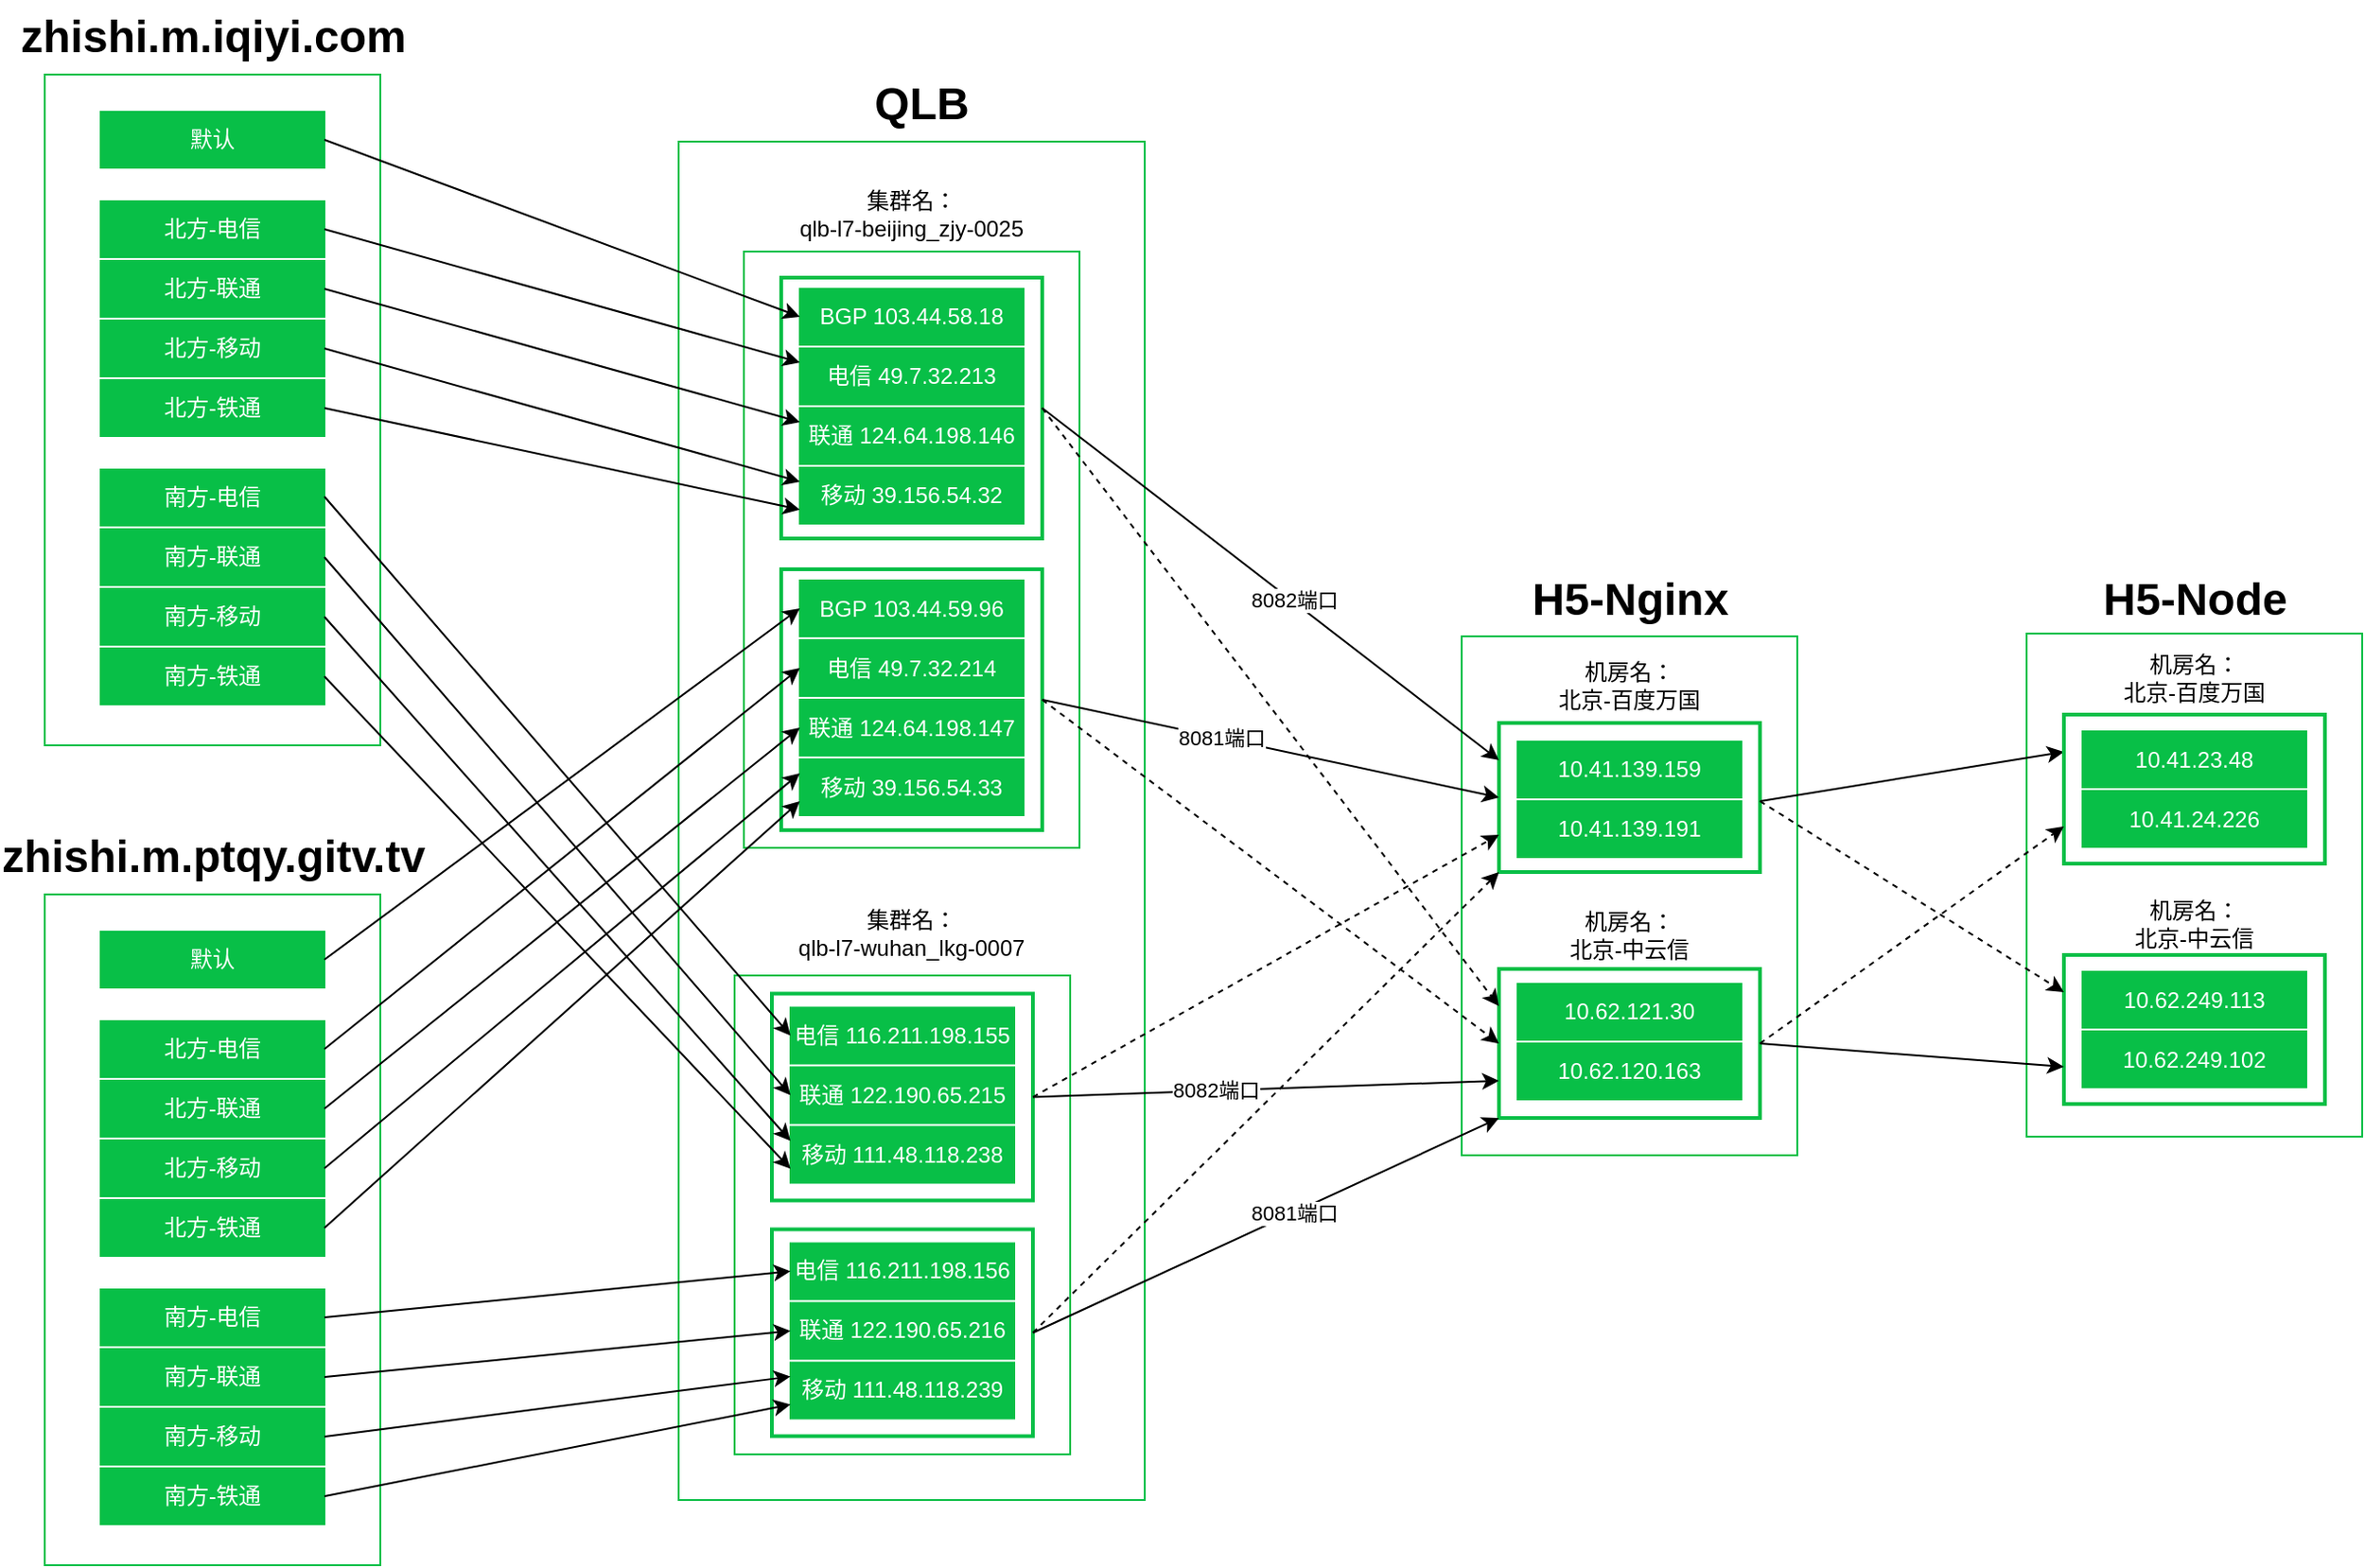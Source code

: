 <mxfile version="13.8.0" type="github">
  <diagram id="PTMg1u51SxhHFxMFI1Iv" name="Page-1">
    <mxGraphModel dx="1422" dy="745" grid="1" gridSize="10" guides="1" tooltips="1" connect="1" arrows="1" fold="1" page="1" pageScale="1" pageWidth="827" pageHeight="1169" math="0" shadow="0">
      <root>
        <mxCell id="0" />
        <mxCell id="1" parent="0" />
        <mxCell id="zgCXvpmsFmZABPy9Vd7O-10" value="" style="rounded=0;whiteSpace=wrap;html=1;strokeColor=#08bf47;" parent="1" vertex="1">
          <mxGeometry x="80" y="160" width="180" height="360" as="geometry" />
        </mxCell>
        <mxCell id="zgCXvpmsFmZABPy9Vd7O-1" value="&lt;font color=&quot;#ffffff&quot;&gt;默认&lt;/font&gt;" style="rounded=0;whiteSpace=wrap;html=1;strokeColor=#08bf47;fillColor=#08bf47;" parent="1" vertex="1">
          <mxGeometry x="110" y="180" width="120" height="30" as="geometry" />
        </mxCell>
        <mxCell id="zgCXvpmsFmZABPy9Vd7O-5" value="zhishi.m.iqiyi.com" style="text;strokeColor=none;fillColor=none;html=1;fontSize=24;fontStyle=1;verticalAlign=middle;align=center;" parent="1" vertex="1">
          <mxGeometry x="120" y="120" width="100" height="40" as="geometry" />
        </mxCell>
        <mxCell id="zgCXvpmsFmZABPy9Vd7O-6" value="&lt;font color=&quot;#ffffff&quot;&gt;北方-电信&lt;/font&gt;" style="rounded=0;whiteSpace=wrap;html=1;strokeColor=#08bf47;fillColor=#08bf47;" parent="1" vertex="1">
          <mxGeometry x="110" y="228" width="120" height="30" as="geometry" />
        </mxCell>
        <mxCell id="zgCXvpmsFmZABPy9Vd7O-7" value="&lt;font color=&quot;#ffffff&quot;&gt;北方-联通&lt;/font&gt;" style="rounded=0;whiteSpace=wrap;html=1;strokeColor=#08bf47;fillColor=#08bf47;" parent="1" vertex="1">
          <mxGeometry x="110" y="260" width="120" height="30" as="geometry" />
        </mxCell>
        <mxCell id="zgCXvpmsFmZABPy9Vd7O-8" value="&lt;font color=&quot;#ffffff&quot;&gt;北方-移动&lt;/font&gt;" style="rounded=0;whiteSpace=wrap;html=1;strokeColor=#08bf47;fillColor=#08bf47;" parent="1" vertex="1">
          <mxGeometry x="110" y="292" width="120" height="30" as="geometry" />
        </mxCell>
        <mxCell id="zgCXvpmsFmZABPy9Vd7O-9" value="&lt;font color=&quot;#ffffff&quot;&gt;北方-铁通&lt;/font&gt;" style="rounded=0;whiteSpace=wrap;html=1;strokeColor=#08bf47;fillColor=#08bf47;" parent="1" vertex="1">
          <mxGeometry x="110" y="324" width="120" height="30" as="geometry" />
        </mxCell>
        <mxCell id="zgCXvpmsFmZABPy9Vd7O-11" value="&lt;font color=&quot;#ffffff&quot;&gt;南方-电信&lt;/font&gt;" style="rounded=0;whiteSpace=wrap;html=1;fillColor=#08bf47;strokeColor=#08bf47;" parent="1" vertex="1">
          <mxGeometry x="110" y="372" width="120" height="30" as="geometry" />
        </mxCell>
        <mxCell id="zgCXvpmsFmZABPy9Vd7O-12" value="&lt;font color=&quot;#ffffff&quot;&gt;南方-联通&lt;/font&gt;" style="rounded=0;whiteSpace=wrap;html=1;fillColor=#08bf47;strokeColor=#08bf47;" parent="1" vertex="1">
          <mxGeometry x="110" y="404" width="120" height="30" as="geometry" />
        </mxCell>
        <mxCell id="zgCXvpmsFmZABPy9Vd7O-13" value="&lt;font color=&quot;#ffffff&quot;&gt;南方-移动&lt;/font&gt;" style="rounded=0;whiteSpace=wrap;html=1;fillColor=#08bf47;strokeColor=#08bf47;" parent="1" vertex="1">
          <mxGeometry x="110" y="436" width="120" height="30" as="geometry" />
        </mxCell>
        <mxCell id="zgCXvpmsFmZABPy9Vd7O-14" value="&lt;font color=&quot;#ffffff&quot;&gt;南方-铁通&lt;/font&gt;" style="rounded=0;whiteSpace=wrap;html=1;fillColor=#08bf47;strokeColor=#08bf47;" parent="1" vertex="1">
          <mxGeometry x="110" y="468" width="120" height="30" as="geometry" />
        </mxCell>
        <mxCell id="zgCXvpmsFmZABPy9Vd7O-15" value="" style="rounded=0;whiteSpace=wrap;html=1;strokeColor=#08bf47;" parent="1" vertex="1">
          <mxGeometry x="420" y="196" width="250" height="729" as="geometry" />
        </mxCell>
        <mxCell id="zgCXvpmsFmZABPy9Vd7O-16" value="QLB" style="text;strokeColor=none;fillColor=none;html=1;fontSize=24;fontStyle=1;verticalAlign=middle;align=center;" parent="1" vertex="1">
          <mxGeometry x="500" y="156" width="100" height="40" as="geometry" />
        </mxCell>
        <mxCell id="zgCXvpmsFmZABPy9Vd7O-17" value="&lt;div&gt;集群名：&lt;/div&gt;&lt;div&gt;qlb-l7-beijing_zjy-0025&lt;/div&gt;" style="text;html=1;strokeColor=none;fillColor=none;align=center;verticalAlign=middle;whiteSpace=wrap;rounded=0;" parent="1" vertex="1">
          <mxGeometry x="475" y="225" width="140" height="20" as="geometry" />
        </mxCell>
        <mxCell id="zgCXvpmsFmZABPy9Vd7O-22" value="&lt;div&gt;集群名：&lt;/div&gt;&lt;div&gt;qlb-l7-wuhan_lkg-0007&lt;/div&gt;" style="text;html=1;strokeColor=none;fillColor=none;align=center;verticalAlign=middle;whiteSpace=wrap;rounded=0;" parent="1" vertex="1">
          <mxGeometry x="475" y="610.5" width="140" height="20" as="geometry" />
        </mxCell>
        <mxCell id="zgCXvpmsFmZABPy9Vd7O-35" value="" style="rounded=0;whiteSpace=wrap;html=1;strokeColor=#08bf47;" parent="1" vertex="1">
          <mxGeometry x="840" y="461.5" width="180" height="278.5" as="geometry" />
        </mxCell>
        <mxCell id="zgCXvpmsFmZABPy9Vd7O-36" value="H5-Nginx" style="text;strokeColor=none;fillColor=none;html=1;fontSize=24;fontStyle=1;verticalAlign=middle;align=center;" parent="1" vertex="1">
          <mxGeometry x="880" y="421.5" width="100" height="40" as="geometry" />
        </mxCell>
        <mxCell id="zgCXvpmsFmZABPy9Vd7O-39" value="&lt;div&gt;机房名：&lt;/div&gt;&lt;div&gt;北京-百度万国&lt;/div&gt;" style="text;html=1;strokeColor=none;fillColor=none;align=center;verticalAlign=middle;whiteSpace=wrap;rounded=0;" parent="1" vertex="1">
          <mxGeometry x="860" y="477.5" width="140" height="20" as="geometry" />
        </mxCell>
        <mxCell id="zgCXvpmsFmZABPy9Vd7O-42" value="&lt;div&gt;机房名：&lt;/div&gt;&lt;div&gt;北京-中云信&lt;/div&gt;" style="text;html=1;strokeColor=none;fillColor=none;align=center;verticalAlign=middle;whiteSpace=wrap;rounded=0;" parent="1" vertex="1">
          <mxGeometry x="860" y="611.5" width="140" height="20" as="geometry" />
        </mxCell>
        <mxCell id="zgCXvpmsFmZABPy9Vd7O-51" value="" style="rounded=0;whiteSpace=wrap;html=1;strokeColor=#08bf47;" parent="1" vertex="1">
          <mxGeometry x="1143" y="460" width="180" height="270" as="geometry" />
        </mxCell>
        <mxCell id="zgCXvpmsFmZABPy9Vd7O-52" value="H5-Node" style="text;strokeColor=none;fillColor=none;html=1;fontSize=24;fontStyle=1;verticalAlign=middle;align=center;" parent="1" vertex="1">
          <mxGeometry x="1183" y="421.5" width="100" height="40" as="geometry" />
        </mxCell>
        <mxCell id="zgCXvpmsFmZABPy9Vd7O-53" value="&lt;div&gt;机房名：&lt;/div&gt;&lt;div&gt;北京-百度万国&lt;/div&gt;" style="text;html=1;strokeColor=none;fillColor=none;align=center;verticalAlign=middle;whiteSpace=wrap;rounded=0;" parent="1" vertex="1">
          <mxGeometry x="1163" y="473.5" width="140" height="20" as="geometry" />
        </mxCell>
        <mxCell id="zgCXvpmsFmZABPy9Vd7O-56" value="&lt;div&gt;机房名：&lt;/div&gt;&lt;div&gt;北京-中云信&lt;/div&gt;" style="text;html=1;strokeColor=none;fillColor=none;align=center;verticalAlign=middle;whiteSpace=wrap;rounded=0;" parent="1" vertex="1">
          <mxGeometry x="1163" y="605.5" width="140" height="20" as="geometry" />
        </mxCell>
        <mxCell id="zgCXvpmsFmZABPy9Vd7O-59" value="" style="rounded=0;whiteSpace=wrap;html=1;strokeColor=#08bf47;fillColor=#fff;strokeWidth=2;" parent="1" vertex="1">
          <mxGeometry x="860" y="508" width="140" height="80" as="geometry" />
        </mxCell>
        <mxCell id="zgCXvpmsFmZABPy9Vd7O-40" value="&lt;font color=&quot;#ffffff&quot;&gt;10.41.139.159&lt;/font&gt;" style="rounded=0;whiteSpace=wrap;html=1;strokeColor=#08bf47;fillColor=#08bf47;" parent="1" vertex="1">
          <mxGeometry x="870" y="518" width="120" height="30" as="geometry" />
        </mxCell>
        <mxCell id="zgCXvpmsFmZABPy9Vd7O-41" value="&lt;font color=&quot;#ffffff&quot;&gt;10.41.139.191&lt;/font&gt;" style="rounded=0;whiteSpace=wrap;html=1;strokeColor=#08bf47;fillColor=#08bf47;" parent="1" vertex="1">
          <mxGeometry x="870" y="550" width="120" height="30" as="geometry" />
        </mxCell>
        <mxCell id="zgCXvpmsFmZABPy9Vd7O-60" value="" style="rounded=0;whiteSpace=wrap;html=1;strokeColor=#08bf47;fillColor=#fff;strokeWidth=2;" parent="1" vertex="1">
          <mxGeometry x="860" y="640" width="140" height="80" as="geometry" />
        </mxCell>
        <mxCell id="zgCXvpmsFmZABPy9Vd7O-61" value="&lt;span style=&quot;color: rgb(255 , 255 , 255)&quot;&gt;10.62.121.30&lt;/span&gt;" style="rounded=0;whiteSpace=wrap;html=1;strokeColor=#08bf47;fillColor=#08bf47;" parent="1" vertex="1">
          <mxGeometry x="870" y="648" width="120" height="30" as="geometry" />
        </mxCell>
        <mxCell id="zgCXvpmsFmZABPy9Vd7O-62" value="&lt;span style=&quot;color: rgb(255 , 255 , 255)&quot;&gt;10.62.120.163&lt;/span&gt;" style="rounded=0;whiteSpace=wrap;html=1;strokeColor=#08bf47;fillColor=#08bf47;" parent="1" vertex="1">
          <mxGeometry x="870" y="680" width="120" height="30" as="geometry" />
        </mxCell>
        <mxCell id="zgCXvpmsFmZABPy9Vd7O-70" value="" style="endArrow=classic;html=1;entryX=0;entryY=0.25;entryDx=0;entryDy=0;" parent="1" target="zgCXvpmsFmZABPy9Vd7O-71" edge="1">
          <mxGeometry width="50" height="50" relative="1" as="geometry">
            <mxPoint x="1000" y="550" as="sourcePoint" />
            <mxPoint x="1100" y="543" as="targetPoint" />
          </mxGeometry>
        </mxCell>
        <mxCell id="zgCXvpmsFmZABPy9Vd7O-71" value="" style="rounded=0;whiteSpace=wrap;html=1;strokeColor=#08bf47;fillColor=#fff;strokeWidth=2;" parent="1" vertex="1">
          <mxGeometry x="1163" y="503.5" width="140" height="80" as="geometry" />
        </mxCell>
        <mxCell id="zgCXvpmsFmZABPy9Vd7O-54" value="&lt;font color=&quot;#ffffff&quot;&gt;10.41.23.48&lt;/font&gt;" style="rounded=0;whiteSpace=wrap;html=1;strokeColor=#08bf47;fillColor=#08bf47;" parent="1" vertex="1">
          <mxGeometry x="1173" y="512.5" width="120" height="30" as="geometry" />
        </mxCell>
        <mxCell id="zgCXvpmsFmZABPy9Vd7O-55" value="&lt;font color=&quot;#ffffff&quot;&gt;10.41.24.226&lt;/font&gt;" style="rounded=0;whiteSpace=wrap;html=1;strokeColor=#08bf47;fillColor=#08bf47;" parent="1" vertex="1">
          <mxGeometry x="1173" y="544.5" width="120" height="30" as="geometry" />
        </mxCell>
        <mxCell id="zgCXvpmsFmZABPy9Vd7O-72" value="" style="rounded=0;whiteSpace=wrap;html=1;strokeColor=#08bf47;fillColor=#fff;strokeWidth=2;" parent="1" vertex="1">
          <mxGeometry x="1163" y="632.5" width="140" height="80" as="geometry" />
        </mxCell>
        <mxCell id="zgCXvpmsFmZABPy9Vd7O-57" value="&lt;font color=&quot;#ffffff&quot;&gt;10.62.249.113&lt;/font&gt;" style="rounded=0;whiteSpace=wrap;html=1;strokeColor=#08bf47;fillColor=#08bf47;" parent="1" vertex="1">
          <mxGeometry x="1173" y="641.5" width="120" height="30" as="geometry" />
        </mxCell>
        <mxCell id="zgCXvpmsFmZABPy9Vd7O-58" value="&lt;font color=&quot;#ffffff&quot;&gt;10.62.249.102&lt;/font&gt;" style="rounded=0;whiteSpace=wrap;html=1;strokeColor=#08bf47;fillColor=#08bf47;" parent="1" vertex="1">
          <mxGeometry x="1173" y="673.5" width="120" height="30" as="geometry" />
        </mxCell>
        <mxCell id="zgCXvpmsFmZABPy9Vd7O-74" value="" style="endArrow=classic;html=1;entryX=0;entryY=0.75;entryDx=0;entryDy=0;exitX=1;exitY=0.5;exitDx=0;exitDy=0;" parent="1" source="zgCXvpmsFmZABPy9Vd7O-60" target="zgCXvpmsFmZABPy9Vd7O-72" edge="1">
          <mxGeometry width="50" height="50" relative="1" as="geometry">
            <mxPoint x="1000" y="669.5" as="sourcePoint" />
            <mxPoint x="1163" y="656.5" as="targetPoint" />
          </mxGeometry>
        </mxCell>
        <mxCell id="zgCXvpmsFmZABPy9Vd7O-75" value="" style="endArrow=classic;html=1;entryX=0;entryY=0.75;entryDx=0;entryDy=0;exitX=1;exitY=0.5;exitDx=0;exitDy=0;dashed=1;" parent="1" source="zgCXvpmsFmZABPy9Vd7O-60" target="zgCXvpmsFmZABPy9Vd7O-71" edge="1">
          <mxGeometry width="50" height="50" relative="1" as="geometry">
            <mxPoint x="1070" y="621" as="sourcePoint" />
            <mxPoint x="1170" y="529" as="targetPoint" />
          </mxGeometry>
        </mxCell>
        <mxCell id="zgCXvpmsFmZABPy9Vd7O-96" value="" style="endArrow=classic;html=1;entryX=0;entryY=0.25;entryDx=0;entryDy=0;exitX=1;exitY=0.5;exitDx=0;exitDy=0;dashed=1;" parent="1" target="zgCXvpmsFmZABPy9Vd7O-72" edge="1">
          <mxGeometry width="50" height="50" relative="1" as="geometry">
            <mxPoint x="1000" y="550" as="sourcePoint" />
            <mxPoint x="1040" y="584" as="targetPoint" />
          </mxGeometry>
        </mxCell>
        <mxCell id="zgCXvpmsFmZABPy9Vd7O-115" value="" style="rounded=0;whiteSpace=wrap;html=1;strokeColor=#08bf47;" parent="1" vertex="1">
          <mxGeometry x="80" y="600" width="180" height="360" as="geometry" />
        </mxCell>
        <mxCell id="zgCXvpmsFmZABPy9Vd7O-116" value="&lt;font color=&quot;#ffffff&quot;&gt;默认&lt;/font&gt;" style="rounded=0;whiteSpace=wrap;html=1;strokeColor=#08bf47;fillColor=#08bf47;" parent="1" vertex="1">
          <mxGeometry x="110" y="620" width="120" height="30" as="geometry" />
        </mxCell>
        <mxCell id="zgCXvpmsFmZABPy9Vd7O-117" value="zhishi.m.ptqy.gitv.tv" style="text;strokeColor=none;fillColor=none;html=1;fontSize=24;fontStyle=1;verticalAlign=middle;align=center;" parent="1" vertex="1">
          <mxGeometry x="120" y="560" width="100" height="40" as="geometry" />
        </mxCell>
        <mxCell id="zgCXvpmsFmZABPy9Vd7O-118" value="&lt;font color=&quot;#ffffff&quot;&gt;北方-电信&lt;/font&gt;" style="rounded=0;whiteSpace=wrap;html=1;strokeColor=#08bf47;fillColor=#08bf47;" parent="1" vertex="1">
          <mxGeometry x="110" y="668" width="120" height="30" as="geometry" />
        </mxCell>
        <mxCell id="zgCXvpmsFmZABPy9Vd7O-119" value="&lt;font color=&quot;#ffffff&quot;&gt;北方-联通&lt;/font&gt;" style="rounded=0;whiteSpace=wrap;html=1;strokeColor=#08bf47;fillColor=#08bf47;" parent="1" vertex="1">
          <mxGeometry x="110" y="700" width="120" height="30" as="geometry" />
        </mxCell>
        <mxCell id="zgCXvpmsFmZABPy9Vd7O-120" value="&lt;font color=&quot;#ffffff&quot;&gt;北方-移动&lt;/font&gt;" style="rounded=0;whiteSpace=wrap;html=1;strokeColor=#08bf47;fillColor=#08bf47;" parent="1" vertex="1">
          <mxGeometry x="110" y="732" width="120" height="30" as="geometry" />
        </mxCell>
        <mxCell id="zgCXvpmsFmZABPy9Vd7O-121" value="&lt;font color=&quot;#ffffff&quot;&gt;北方-铁通&lt;/font&gt;" style="rounded=0;whiteSpace=wrap;html=1;strokeColor=#08bf47;fillColor=#08bf47;" parent="1" vertex="1">
          <mxGeometry x="110" y="764" width="120" height="30" as="geometry" />
        </mxCell>
        <mxCell id="zgCXvpmsFmZABPy9Vd7O-122" value="&lt;font color=&quot;#ffffff&quot;&gt;南方-电信&lt;/font&gt;" style="rounded=0;whiteSpace=wrap;html=1;fillColor=#08bf47;strokeColor=#08bf47;" parent="1" vertex="1">
          <mxGeometry x="110" y="812" width="120" height="30" as="geometry" />
        </mxCell>
        <mxCell id="zgCXvpmsFmZABPy9Vd7O-123" value="&lt;font color=&quot;#ffffff&quot;&gt;南方-联通&lt;/font&gt;" style="rounded=0;whiteSpace=wrap;html=1;fillColor=#08bf47;strokeColor=#08bf47;" parent="1" vertex="1">
          <mxGeometry x="110" y="844" width="120" height="30" as="geometry" />
        </mxCell>
        <mxCell id="zgCXvpmsFmZABPy9Vd7O-124" value="&lt;font color=&quot;#ffffff&quot;&gt;南方-移动&lt;/font&gt;" style="rounded=0;whiteSpace=wrap;html=1;fillColor=#08bf47;strokeColor=#08bf47;" parent="1" vertex="1">
          <mxGeometry x="110" y="876" width="120" height="30" as="geometry" />
        </mxCell>
        <mxCell id="zgCXvpmsFmZABPy9Vd7O-125" value="&lt;font color=&quot;#ffffff&quot;&gt;南方-铁通&lt;/font&gt;" style="rounded=0;whiteSpace=wrap;html=1;fillColor=#08bf47;strokeColor=#08bf47;" parent="1" vertex="1">
          <mxGeometry x="110" y="908" width="120" height="30" as="geometry" />
        </mxCell>
        <mxCell id="zgCXvpmsFmZABPy9Vd7O-151" value="8081端口" style="text;html=1;strokeColor=none;fillColor=none;align=center;verticalAlign=middle;whiteSpace=wrap;rounded=0;" parent="1" vertex="1">
          <mxGeometry x="520" y="709.5" width="60" height="20" as="geometry" />
        </mxCell>
        <mxCell id="4-p42KqzaTwi1j-0nGxr-1" value="" style="rounded=0;whiteSpace=wrap;html=1;strokeColor=#08bf47;fillColor=#fff;strokeWidth=1;" vertex="1" parent="1">
          <mxGeometry x="455" y="255" width="180" height="320" as="geometry" />
        </mxCell>
        <mxCell id="zgCXvpmsFmZABPy9Vd7O-64" value="" style="rounded=0;whiteSpace=wrap;html=1;strokeColor=#08bf47;fillColor=#fff;strokeWidth=2;" parent="1" vertex="1">
          <mxGeometry x="475" y="269" width="140" height="140" as="geometry" />
        </mxCell>
        <mxCell id="zgCXvpmsFmZABPy9Vd7O-18" value="&lt;font color=&quot;#ffffff&quot;&gt;BGP 103.44.58.18&lt;/font&gt;" style="rounded=0;whiteSpace=wrap;html=1;strokeColor=#08bf47;fillColor=#08bf47;" parent="1" vertex="1">
          <mxGeometry x="485" y="275" width="120" height="30" as="geometry" />
        </mxCell>
        <mxCell id="zgCXvpmsFmZABPy9Vd7O-19" value="&lt;font color=&quot;#ffffff&quot;&gt;电信 49.7.32.213&lt;/font&gt;" style="rounded=0;whiteSpace=wrap;html=1;strokeColor=#08bf47;fillColor=#08bf47;" parent="1" vertex="1">
          <mxGeometry x="485" y="307" width="120" height="30" as="geometry" />
        </mxCell>
        <mxCell id="zgCXvpmsFmZABPy9Vd7O-20" value="&lt;font color=&quot;#ffffff&quot;&gt;联通 124.64.198.146&lt;/font&gt;" style="rounded=0;whiteSpace=wrap;html=1;strokeColor=#08bf47;fillColor=#08bf47;" parent="1" vertex="1">
          <mxGeometry x="485" y="339" width="120" height="30" as="geometry" />
        </mxCell>
        <mxCell id="zgCXvpmsFmZABPy9Vd7O-21" value="&lt;font color=&quot;#ffffff&quot;&gt;移动 39.156.54.32&lt;/font&gt;" style="rounded=0;whiteSpace=wrap;html=1;strokeColor=#08bf47;fillColor=#08bf47;" parent="1" vertex="1">
          <mxGeometry x="485" y="371" width="120" height="30" as="geometry" />
        </mxCell>
        <mxCell id="zgCXvpmsFmZABPy9Vd7O-130" value="" style="rounded=0;whiteSpace=wrap;html=1;strokeColor=#08bf47;fillColor=#fff;strokeWidth=2;" parent="1" vertex="1">
          <mxGeometry x="475" y="425.5" width="140" height="140" as="geometry" />
        </mxCell>
        <mxCell id="zgCXvpmsFmZABPy9Vd7O-131" value="&lt;font color=&quot;#ffffff&quot;&gt;BGP&amp;nbsp;&lt;/font&gt;&lt;span&gt;&lt;font color=&quot;#ffffff&quot;&gt;103.44.59.96&lt;/font&gt;&lt;br&gt;&lt;/span&gt;" style="rounded=0;whiteSpace=wrap;html=1;strokeColor=#08bf47;fillColor=#08bf47;" parent="1" vertex="1">
          <mxGeometry x="485" y="431.5" width="120" height="30" as="geometry" />
        </mxCell>
        <mxCell id="zgCXvpmsFmZABPy9Vd7O-132" value="&lt;font color=&quot;#ffffff&quot;&gt;电信&amp;nbsp;&lt;/font&gt;&lt;span&gt;&lt;font color=&quot;#ffffff&quot;&gt;49.7.32.214&lt;/font&gt;&lt;br&gt;&lt;/span&gt;" style="rounded=0;whiteSpace=wrap;html=1;strokeColor=#08bf47;fillColor=#08bf47;" parent="1" vertex="1">
          <mxGeometry x="485" y="463.5" width="120" height="30" as="geometry" />
        </mxCell>
        <mxCell id="zgCXvpmsFmZABPy9Vd7O-133" value="&lt;font color=&quot;#ffffff&quot;&gt;联通&amp;nbsp;&lt;/font&gt;&lt;span&gt;&lt;font color=&quot;#ffffff&quot;&gt;124.64.198.147&lt;/font&gt;&lt;br&gt;&lt;/span&gt;" style="rounded=0;whiteSpace=wrap;html=1;strokeColor=#08bf47;fillColor=#08bf47;" parent="1" vertex="1">
          <mxGeometry x="485" y="495.5" width="120" height="30" as="geometry" />
        </mxCell>
        <mxCell id="zgCXvpmsFmZABPy9Vd7O-134" value="&lt;font color=&quot;#ffffff&quot;&gt;移动&amp;nbsp;39.156.54.33&lt;/font&gt;" style="rounded=0;whiteSpace=wrap;html=1;strokeColor=#08bf47;fillColor=#08bf47;" parent="1" vertex="1">
          <mxGeometry x="485" y="527.5" width="120" height="30" as="geometry" />
        </mxCell>
        <mxCell id="4-p42KqzaTwi1j-0nGxr-2" value="" style="rounded=0;whiteSpace=wrap;html=1;strokeColor=#08bf47;fillColor=#fff;strokeWidth=1;" vertex="1" parent="1">
          <mxGeometry x="450" y="643.5" width="180" height="257" as="geometry" />
        </mxCell>
        <mxCell id="zgCXvpmsFmZABPy9Vd7O-65" value="" style="rounded=0;whiteSpace=wrap;html=1;strokeColor=#08bf47;fillColor=#fff;strokeWidth=2;" parent="1" vertex="1">
          <mxGeometry x="470" y="653.25" width="140" height="111" as="geometry" />
        </mxCell>
        <mxCell id="zgCXvpmsFmZABPy9Vd7O-23" value="&lt;font color=&quot;#ffffff&quot;&gt;电信 116.211.198.155&lt;/font&gt;" style="rounded=0;whiteSpace=wrap;html=1;strokeColor=#08bf47;fillColor=#08bf47;" parent="1" vertex="1">
          <mxGeometry x="480" y="660.75" width="120" height="30" as="geometry" />
        </mxCell>
        <mxCell id="zgCXvpmsFmZABPy9Vd7O-24" value="&lt;font color=&quot;#ffffff&quot;&gt;联通 122.190.65.215&lt;/font&gt;" style="rounded=0;whiteSpace=wrap;html=1;strokeColor=#08bf47;fillColor=#08bf47;" parent="1" vertex="1">
          <mxGeometry x="480" y="692.75" width="120" height="30" as="geometry" />
        </mxCell>
        <mxCell id="zgCXvpmsFmZABPy9Vd7O-25" value="&lt;font color=&quot;#ffffff&quot;&gt;移动 111.48.118.238&lt;/font&gt;" style="rounded=0;whiteSpace=wrap;html=1;strokeColor=#08bf47;fillColor=#08bf47;" parent="1" vertex="1">
          <mxGeometry x="480" y="724.75" width="120" height="30" as="geometry" />
        </mxCell>
        <mxCell id="zgCXvpmsFmZABPy9Vd7O-135" value="" style="rounded=0;whiteSpace=wrap;html=1;strokeColor=#08bf47;fillColor=#fff;strokeWidth=2;" parent="1" vertex="1">
          <mxGeometry x="470" y="779.75" width="140" height="111" as="geometry" />
        </mxCell>
        <mxCell id="zgCXvpmsFmZABPy9Vd7O-136" value="&lt;font color=&quot;#ffffff&quot;&gt;电信&amp;nbsp;&lt;/font&gt;&lt;span&gt;&lt;font color=&quot;#ffffff&quot;&gt;116.211.198.156&lt;/font&gt;&lt;br&gt;&lt;/span&gt;" style="rounded=0;whiteSpace=wrap;html=1;strokeColor=#08bf47;fillColor=#08bf47;" parent="1" vertex="1">
          <mxGeometry x="480" y="787.25" width="120" height="30" as="geometry" />
        </mxCell>
        <mxCell id="zgCXvpmsFmZABPy9Vd7O-137" value="&lt;font color=&quot;#ffffff&quot;&gt;联通&amp;nbsp;&lt;/font&gt;&lt;span&gt;&lt;font color=&quot;#ffffff&quot;&gt;122.190.65.216&lt;/font&gt;&lt;br&gt;&lt;/span&gt;" style="rounded=0;whiteSpace=wrap;html=1;strokeColor=#08bf47;fillColor=#08bf47;" parent="1" vertex="1">
          <mxGeometry x="480" y="819.25" width="120" height="30" as="geometry" />
        </mxCell>
        <mxCell id="zgCXvpmsFmZABPy9Vd7O-138" value="&lt;font color=&quot;#ffffff&quot;&gt;移动&amp;nbsp;&lt;/font&gt;&lt;span&gt;&lt;font color=&quot;#ffffff&quot;&gt;111.48.118.239&lt;/font&gt;&lt;br&gt;&lt;/span&gt;" style="rounded=0;whiteSpace=wrap;html=1;strokeColor=#08bf47;fillColor=#08bf47;" parent="1" vertex="1">
          <mxGeometry x="480" y="851.25" width="120" height="30" as="geometry" />
        </mxCell>
        <mxCell id="zgCXvpmsFmZABPy9Vd7O-78" value="" style="endArrow=classic;html=1;exitX=1;exitY=0.5;exitDx=0;exitDy=0;entryX=0;entryY=0.5;entryDx=0;entryDy=0;" parent="1" edge="1" target="zgCXvpmsFmZABPy9Vd7O-18" source="zgCXvpmsFmZABPy9Vd7O-1">
          <mxGeometry width="50" height="50" relative="1" as="geometry">
            <mxPoint x="230" y="275" as="sourcePoint" />
            <mxPoint x="420" y="296" as="targetPoint" />
          </mxGeometry>
        </mxCell>
        <mxCell id="4-p42KqzaTwi1j-0nGxr-4" value="" style="endArrow=classic;html=1;entryX=0;entryY=0.25;entryDx=0;entryDy=0;exitX=1;exitY=0.5;exitDx=0;exitDy=0;" edge="1" parent="1" source="zgCXvpmsFmZABPy9Vd7O-6" target="zgCXvpmsFmZABPy9Vd7O-19">
          <mxGeometry width="50" height="50" relative="1" as="geometry">
            <mxPoint x="230" y="243" as="sourcePoint" />
            <mxPoint x="485" y="337.5" as="targetPoint" />
          </mxGeometry>
        </mxCell>
        <mxCell id="4-p42KqzaTwi1j-0nGxr-5" value="" style="endArrow=classic;html=1;entryX=0;entryY=0.25;entryDx=0;entryDy=0;exitX=1;exitY=0.5;exitDx=0;exitDy=0;" edge="1" parent="1" source="zgCXvpmsFmZABPy9Vd7O-7" target="zgCXvpmsFmZABPy9Vd7O-20">
          <mxGeometry width="50" height="50" relative="1" as="geometry">
            <mxPoint x="225" y="275" as="sourcePoint" />
            <mxPoint x="480" y="346.5" as="targetPoint" />
          </mxGeometry>
        </mxCell>
        <mxCell id="4-p42KqzaTwi1j-0nGxr-6" value="" style="endArrow=classic;html=1;entryX=0;entryY=0.25;entryDx=0;entryDy=0;exitX=1;exitY=0.5;exitDx=0;exitDy=0;" edge="1" parent="1" source="zgCXvpmsFmZABPy9Vd7O-8" target="zgCXvpmsFmZABPy9Vd7O-21">
          <mxGeometry width="50" height="50" relative="1" as="geometry">
            <mxPoint x="230" y="320" as="sourcePoint" />
            <mxPoint x="485" y="378.5" as="targetPoint" />
          </mxGeometry>
        </mxCell>
        <mxCell id="4-p42KqzaTwi1j-0nGxr-7" value="" style="endArrow=classic;html=1;entryX=0;entryY=0.75;entryDx=0;entryDy=0;exitX=1;exitY=0.5;exitDx=0;exitDy=0;" edge="1" parent="1" source="zgCXvpmsFmZABPy9Vd7O-9" target="zgCXvpmsFmZABPy9Vd7O-21">
          <mxGeometry width="50" height="50" relative="1" as="geometry">
            <mxPoint x="230" y="339" as="sourcePoint" />
            <mxPoint x="485" y="410.5" as="targetPoint" />
          </mxGeometry>
        </mxCell>
        <mxCell id="4-p42KqzaTwi1j-0nGxr-8" value="" style="endArrow=classic;html=1;exitX=1;exitY=0.5;exitDx=0;exitDy=0;entryX=0;entryY=0.5;entryDx=0;entryDy=0;" edge="1" parent="1" target="zgCXvpmsFmZABPy9Vd7O-23">
          <mxGeometry width="50" height="50" relative="1" as="geometry">
            <mxPoint x="230" y="386.5" as="sourcePoint" />
            <mxPoint x="485" y="481.5" as="targetPoint" />
          </mxGeometry>
        </mxCell>
        <mxCell id="4-p42KqzaTwi1j-0nGxr-9" value="" style="endArrow=classic;html=1;entryX=0;entryY=0.5;entryDx=0;entryDy=0;exitX=1;exitY=0.5;exitDx=0;exitDy=0;" edge="1" parent="1" source="zgCXvpmsFmZABPy9Vd7O-12" target="zgCXvpmsFmZABPy9Vd7O-24">
          <mxGeometry width="50" height="50" relative="1" as="geometry">
            <mxPoint x="230" y="422" as="sourcePoint" />
            <mxPoint x="485" y="506" as="targetPoint" />
          </mxGeometry>
        </mxCell>
        <mxCell id="4-p42KqzaTwi1j-0nGxr-10" value="" style="endArrow=classic;html=1;entryX=0;entryY=0.25;entryDx=0;entryDy=0;exitX=1;exitY=0.5;exitDx=0;exitDy=0;" edge="1" parent="1" source="zgCXvpmsFmZABPy9Vd7O-13" target="zgCXvpmsFmZABPy9Vd7O-25">
          <mxGeometry width="50" height="50" relative="1" as="geometry">
            <mxPoint x="230" y="453.5" as="sourcePoint" />
            <mxPoint x="485" y="537.5" as="targetPoint" />
          </mxGeometry>
        </mxCell>
        <mxCell id="4-p42KqzaTwi1j-0nGxr-11" value="" style="endArrow=classic;html=1;entryX=0;entryY=0.75;entryDx=0;entryDy=0;exitX=1;exitY=0.5;exitDx=0;exitDy=0;" edge="1" parent="1" source="zgCXvpmsFmZABPy9Vd7O-14" target="zgCXvpmsFmZABPy9Vd7O-25">
          <mxGeometry width="50" height="50" relative="1" as="geometry">
            <mxPoint x="230" y="481.5" as="sourcePoint" />
            <mxPoint x="485" y="565.5" as="targetPoint" />
          </mxGeometry>
        </mxCell>
        <mxCell id="4-p42KqzaTwi1j-0nGxr-12" value="" style="endArrow=classic;html=1;entryX=0;entryY=0.5;entryDx=0;entryDy=0;exitX=1;exitY=0.5;exitDx=0;exitDy=0;" edge="1" parent="1" source="zgCXvpmsFmZABPy9Vd7O-116" target="zgCXvpmsFmZABPy9Vd7O-131">
          <mxGeometry width="50" height="50" relative="1" as="geometry">
            <mxPoint x="230" y="635.5" as="sourcePoint" />
            <mxPoint x="420" y="656.5" as="targetPoint" />
          </mxGeometry>
        </mxCell>
        <mxCell id="zgCXvpmsFmZABPy9Vd7O-141" value="" style="endArrow=classic;html=1;entryX=0;entryY=0.5;entryDx=0;entryDy=0;exitX=1;exitY=0.5;exitDx=0;exitDy=0;" parent="1" edge="1" target="zgCXvpmsFmZABPy9Vd7O-132" source="zgCXvpmsFmZABPy9Vd7O-118">
          <mxGeometry width="50" height="50" relative="1" as="geometry">
            <mxPoint x="224" y="688.5" as="sourcePoint" />
            <mxPoint x="414" y="709.5" as="targetPoint" />
          </mxGeometry>
        </mxCell>
        <mxCell id="4-p42KqzaTwi1j-0nGxr-13" value="" style="endArrow=classic;html=1;entryX=0;entryY=0.5;entryDx=0;entryDy=0;exitX=1;exitY=0.5;exitDx=0;exitDy=0;" edge="1" parent="1" source="zgCXvpmsFmZABPy9Vd7O-119" target="zgCXvpmsFmZABPy9Vd7O-133">
          <mxGeometry width="50" height="50" relative="1" as="geometry">
            <mxPoint x="230" y="724.75" as="sourcePoint" />
            <mxPoint x="485" y="520.25" as="targetPoint" />
          </mxGeometry>
        </mxCell>
        <mxCell id="4-p42KqzaTwi1j-0nGxr-14" value="" style="endArrow=classic;html=1;entryX=0;entryY=0.25;entryDx=0;entryDy=0;exitX=1;exitY=0.5;exitDx=0;exitDy=0;" edge="1" parent="1" source="zgCXvpmsFmZABPy9Vd7O-120" target="zgCXvpmsFmZABPy9Vd7O-134">
          <mxGeometry width="50" height="50" relative="1" as="geometry">
            <mxPoint x="230" y="758.25" as="sourcePoint" />
            <mxPoint x="485" y="553.75" as="targetPoint" />
          </mxGeometry>
        </mxCell>
        <mxCell id="4-p42KqzaTwi1j-0nGxr-15" value="" style="endArrow=classic;html=1;entryX=0;entryY=0.75;entryDx=0;entryDy=0;exitX=1;exitY=0.5;exitDx=0;exitDy=0;" edge="1" parent="1" source="zgCXvpmsFmZABPy9Vd7O-121" target="zgCXvpmsFmZABPy9Vd7O-134">
          <mxGeometry width="50" height="50" relative="1" as="geometry">
            <mxPoint x="230" y="781.75" as="sourcePoint" />
            <mxPoint x="485" y="569.75" as="targetPoint" />
          </mxGeometry>
        </mxCell>
        <mxCell id="4-p42KqzaTwi1j-0nGxr-16" value="" style="endArrow=classic;html=1;entryX=0;entryY=0.5;entryDx=0;entryDy=0;exitX=1;exitY=0.5;exitDx=0;exitDy=0;" edge="1" parent="1" source="zgCXvpmsFmZABPy9Vd7O-122" target="zgCXvpmsFmZABPy9Vd7O-136">
          <mxGeometry width="50" height="50" relative="1" as="geometry">
            <mxPoint x="230" y="822" as="sourcePoint" />
            <mxPoint x="485" y="645.5" as="targetPoint" />
          </mxGeometry>
        </mxCell>
        <mxCell id="4-p42KqzaTwi1j-0nGxr-17" value="" style="endArrow=classic;html=1;entryX=0;entryY=0.5;entryDx=0;entryDy=0;exitX=1;exitY=0.5;exitDx=0;exitDy=0;" edge="1" parent="1" source="zgCXvpmsFmZABPy9Vd7O-123" target="zgCXvpmsFmZABPy9Vd7O-137">
          <mxGeometry width="50" height="50" relative="1" as="geometry">
            <mxPoint x="230" y="868.75" as="sourcePoint" />
            <mxPoint x="480" y="844" as="targetPoint" />
          </mxGeometry>
        </mxCell>
        <mxCell id="4-p42KqzaTwi1j-0nGxr-18" value="" style="endArrow=classic;html=1;entryX=0;entryY=0.25;entryDx=0;entryDy=0;" edge="1" parent="1" target="zgCXvpmsFmZABPy9Vd7O-138">
          <mxGeometry width="50" height="50" relative="1" as="geometry">
            <mxPoint x="230" y="891" as="sourcePoint" />
            <mxPoint x="480" y="866" as="targetPoint" />
          </mxGeometry>
        </mxCell>
        <mxCell id="4-p42KqzaTwi1j-0nGxr-19" value="" style="endArrow=classic;html=1;entryX=0;entryY=0.75;entryDx=0;entryDy=0;exitX=1;exitY=0.5;exitDx=0;exitDy=0;" edge="1" parent="1" source="zgCXvpmsFmZABPy9Vd7O-125" target="zgCXvpmsFmZABPy9Vd7O-138">
          <mxGeometry width="50" height="50" relative="1" as="geometry">
            <mxPoint x="230" y="923" as="sourcePoint" />
            <mxPoint x="480" y="890.75" as="targetPoint" />
          </mxGeometry>
        </mxCell>
        <mxCell id="4-p42KqzaTwi1j-0nGxr-20" value="" style="endArrow=classic;html=1;exitX=1;exitY=0.5;exitDx=0;exitDy=0;entryX=0;entryY=0.25;entryDx=0;entryDy=0;" edge="1" parent="1" source="zgCXvpmsFmZABPy9Vd7O-64" target="zgCXvpmsFmZABPy9Vd7O-59">
          <mxGeometry width="50" height="50" relative="1" as="geometry">
            <mxPoint x="615" y="338.5" as="sourcePoint" />
            <mxPoint x="870" y="433.5" as="targetPoint" />
          </mxGeometry>
        </mxCell>
        <mxCell id="4-p42KqzaTwi1j-0nGxr-29" value="8082端口" style="edgeLabel;html=1;align=center;verticalAlign=middle;resizable=0;points=[];" vertex="1" connectable="0" parent="4-p42KqzaTwi1j-0nGxr-20">
          <mxGeometry x="0.098" y="1" relative="1" as="geometry">
            <mxPoint as="offset" />
          </mxGeometry>
        </mxCell>
        <mxCell id="4-p42KqzaTwi1j-0nGxr-22" value="" style="endArrow=classic;html=1;exitX=1;exitY=0.5;exitDx=0;exitDy=0;entryX=0;entryY=0.5;entryDx=0;entryDy=0;" edge="1" parent="1" source="zgCXvpmsFmZABPy9Vd7O-130" target="zgCXvpmsFmZABPy9Vd7O-59">
          <mxGeometry width="50" height="50" relative="1" as="geometry">
            <mxPoint x="615" y="496" as="sourcePoint" />
            <mxPoint x="860" y="705" as="targetPoint" />
          </mxGeometry>
        </mxCell>
        <mxCell id="4-p42KqzaTwi1j-0nGxr-30" value="8081端口" style="edgeLabel;html=1;align=center;verticalAlign=middle;resizable=0;points=[];" vertex="1" connectable="0" parent="4-p42KqzaTwi1j-0nGxr-22">
          <mxGeometry x="-0.402" y="-1" relative="1" as="geometry">
            <mxPoint x="22.41" y="3.48" as="offset" />
          </mxGeometry>
        </mxCell>
        <mxCell id="4-p42KqzaTwi1j-0nGxr-23" value="" style="endArrow=classic;html=1;exitX=1;exitY=0.5;exitDx=0;exitDy=0;entryX=0;entryY=0.75;entryDx=0;entryDy=0;" edge="1" parent="1" source="zgCXvpmsFmZABPy9Vd7O-65" target="zgCXvpmsFmZABPy9Vd7O-60">
          <mxGeometry width="50" height="50" relative="1" as="geometry">
            <mxPoint x="610" y="709.5" as="sourcePoint" />
            <mxPoint x="855" y="898.5" as="targetPoint" />
          </mxGeometry>
        </mxCell>
        <mxCell id="4-p42KqzaTwi1j-0nGxr-31" value="8082端口" style="edgeLabel;html=1;align=center;verticalAlign=middle;resizable=0;points=[];" vertex="1" connectable="0" parent="4-p42KqzaTwi1j-0nGxr-23">
          <mxGeometry x="-0.207" y="1" relative="1" as="geometry">
            <mxPoint x="-1" y="0.15" as="offset" />
          </mxGeometry>
        </mxCell>
        <mxCell id="4-p42KqzaTwi1j-0nGxr-24" value="" style="endArrow=classic;html=1;exitX=1;exitY=0.5;exitDx=0;exitDy=0;entryX=0;entryY=1;entryDx=0;entryDy=0;" edge="1" parent="1" source="zgCXvpmsFmZABPy9Vd7O-135" target="zgCXvpmsFmZABPy9Vd7O-60">
          <mxGeometry width="50" height="50" relative="1" as="geometry">
            <mxPoint x="610" y="843" as="sourcePoint" />
            <mxPoint x="860" y="787.25" as="targetPoint" />
          </mxGeometry>
        </mxCell>
        <mxCell id="4-p42KqzaTwi1j-0nGxr-32" value="8081端口" style="edgeLabel;html=1;align=center;verticalAlign=middle;resizable=0;points=[];" vertex="1" connectable="0" parent="4-p42KqzaTwi1j-0nGxr-24">
          <mxGeometry x="0.193" y="-2" relative="1" as="geometry">
            <mxPoint x="-10.48" y="2.82" as="offset" />
          </mxGeometry>
        </mxCell>
        <mxCell id="4-p42KqzaTwi1j-0nGxr-25" value="" style="endArrow=classic;html=1;entryX=0;entryY=0.25;entryDx=0;entryDy=0;exitX=1;exitY=0.5;exitDx=0;exitDy=0;dashed=1;" edge="1" parent="1" source="zgCXvpmsFmZABPy9Vd7O-64" target="zgCXvpmsFmZABPy9Vd7O-60">
          <mxGeometry width="50" height="50" relative="1" as="geometry">
            <mxPoint x="615" y="362.25" as="sourcePoint" />
            <mxPoint x="778" y="467.75" as="targetPoint" />
          </mxGeometry>
        </mxCell>
        <mxCell id="4-p42KqzaTwi1j-0nGxr-26" value="" style="endArrow=classic;html=1;entryX=0;entryY=0.5;entryDx=0;entryDy=0;exitX=1;exitY=0.5;exitDx=0;exitDy=0;dashed=1;" edge="1" parent="1" source="zgCXvpmsFmZABPy9Vd7O-130" target="zgCXvpmsFmZABPy9Vd7O-60">
          <mxGeometry width="50" height="50" relative="1" as="geometry">
            <mxPoint x="615" y="498" as="sourcePoint" />
            <mxPoint x="860" y="784" as="targetPoint" />
          </mxGeometry>
        </mxCell>
        <mxCell id="4-p42KqzaTwi1j-0nGxr-27" value="" style="endArrow=classic;html=1;entryX=0;entryY=0.75;entryDx=0;entryDy=0;exitX=1;exitY=0.5;exitDx=0;exitDy=0;dashed=1;" edge="1" parent="1" source="zgCXvpmsFmZABPy9Vd7O-65" target="zgCXvpmsFmZABPy9Vd7O-59">
          <mxGeometry width="50" height="50" relative="1" as="geometry">
            <mxPoint x="610" y="706.5" as="sourcePoint" />
            <mxPoint x="773" y="603" as="targetPoint" />
          </mxGeometry>
        </mxCell>
        <mxCell id="4-p42KqzaTwi1j-0nGxr-28" value="" style="endArrow=classic;html=1;entryX=0;entryY=1;entryDx=0;entryDy=0;dashed=1;exitX=1;exitY=0.5;exitDx=0;exitDy=0;" edge="1" parent="1" source="zgCXvpmsFmZABPy9Vd7O-135" target="zgCXvpmsFmZABPy9Vd7O-59">
          <mxGeometry width="50" height="50" relative="1" as="geometry">
            <mxPoint x="610" y="835" as="sourcePoint" />
            <mxPoint x="860" y="674.5" as="targetPoint" />
          </mxGeometry>
        </mxCell>
      </root>
    </mxGraphModel>
  </diagram>
</mxfile>
